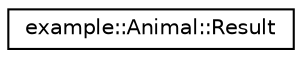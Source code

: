 digraph "Graphical Class Hierarchy"
{
  edge [fontname="Helvetica",fontsize="10",labelfontname="Helvetica",labelfontsize="10"];
  node [fontname="Helvetica",fontsize="10",shape=record];
  rankdir="LR";
  Node0 [label="example::Animal::Result",height=0.2,width=0.4,color="black", fillcolor="white", style="filled",URL="$structexample_1_1Animal_1_1Result.html",tooltip="Some random inner class of Animal. "];
}
